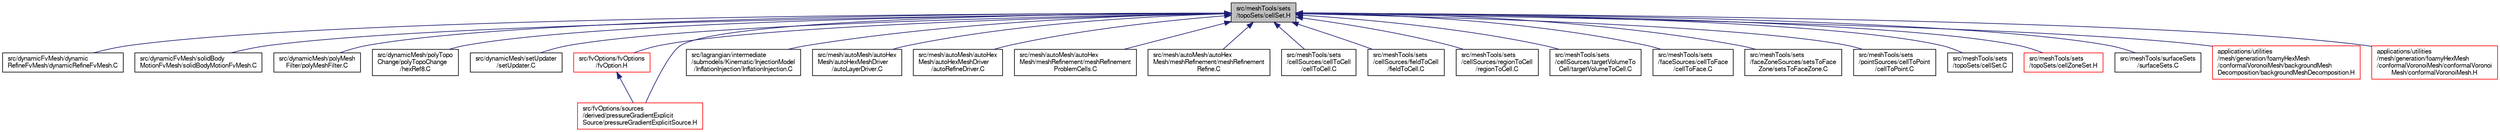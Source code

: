 digraph "src/meshTools/sets/topoSets/cellSet.H"
{
  bgcolor="transparent";
  edge [fontname="FreeSans",fontsize="10",labelfontname="FreeSans",labelfontsize="10"];
  node [fontname="FreeSans",fontsize="10",shape=record];
  Node120 [label="src/meshTools/sets\l/topoSets/cellSet.H",height=0.2,width=0.4,color="black", fillcolor="grey75", style="filled", fontcolor="black"];
  Node120 -> Node121 [dir="back",color="midnightblue",fontsize="10",style="solid",fontname="FreeSans"];
  Node121 [label="src/dynamicFvMesh/dynamic\lRefineFvMesh/dynamicRefineFvMesh.C",height=0.2,width=0.4,color="black",URL="$a00269.html"];
  Node120 -> Node122 [dir="back",color="midnightblue",fontsize="10",style="solid",fontname="FreeSans"];
  Node122 [label="src/dynamicFvMesh/solidBody\lMotionFvMesh/solidBodyMotionFvMesh.C",height=0.2,width=0.4,color="black",URL="$a00353.html"];
  Node120 -> Node123 [dir="back",color="midnightblue",fontsize="10",style="solid",fontname="FreeSans"];
  Node123 [label="src/dynamicMesh/polyMesh\lFilter/polyMeshFilter.C",height=0.2,width=0.4,color="black",URL="$a00656.html"];
  Node120 -> Node124 [dir="back",color="midnightblue",fontsize="10",style="solid",fontname="FreeSans"];
  Node124 [label="src/dynamicMesh/polyTopo\lChange/polyTopoChange\l/hexRef8.C",height=0.2,width=0.4,color="black",URL="$a00728.html"];
  Node120 -> Node125 [dir="back",color="midnightblue",fontsize="10",style="solid",fontname="FreeSans"];
  Node125 [label="src/dynamicMesh/setUpdater\l/setUpdater.C",height=0.2,width=0.4,color="black",URL="$a00839.html"];
  Node120 -> Node126 [dir="back",color="midnightblue",fontsize="10",style="solid",fontname="FreeSans"];
  Node126 [label="src/fvOptions/fvOptions\l/fvOption.H",height=0.2,width=0.4,color="red",URL="$a04613.html"];
  Node126 -> Node162 [dir="back",color="midnightblue",fontsize="10",style="solid",fontname="FreeSans"];
  Node162 [label="src/fvOptions/sources\l/derived/pressureGradientExplicit\lSource/pressureGradientExplicitSource.H",height=0.2,width=0.4,color="red",URL="$a04667.html"];
  Node120 -> Node162 [dir="back",color="midnightblue",fontsize="10",style="solid",fontname="FreeSans"];
  Node120 -> Node195 [dir="back",color="midnightblue",fontsize="10",style="solid",fontname="FreeSans"];
  Node195 [label="src/lagrangian/intermediate\l/submodels/Kinematic/InjectionModel\l/InflationInjection/InflationInjection.C",height=0.2,width=0.4,color="black",URL="$a05729.html"];
  Node120 -> Node196 [dir="back",color="midnightblue",fontsize="10",style="solid",fontname="FreeSans"];
  Node196 [label="src/mesh/autoMesh/autoHex\lMesh/autoHexMeshDriver\l/autoLayerDriver.C",height=0.2,width=0.4,color="black",URL="$a06833.html",tooltip="All to do with adding cell layers. "];
  Node120 -> Node197 [dir="back",color="midnightblue",fontsize="10",style="solid",fontname="FreeSans"];
  Node197 [label="src/mesh/autoMesh/autoHex\lMesh/autoHexMeshDriver\l/autoRefineDriver.C",height=0.2,width=0.4,color="black",URL="$a06845.html"];
  Node120 -> Node198 [dir="back",color="midnightblue",fontsize="10",style="solid",fontname="FreeSans"];
  Node198 [label="src/mesh/autoMesh/autoHex\lMesh/meshRefinement/meshRefinement\lProblemCells.C",height=0.2,width=0.4,color="black",URL="$a06929.html"];
  Node120 -> Node199 [dir="back",color="midnightblue",fontsize="10",style="solid",fontname="FreeSans"];
  Node199 [label="src/mesh/autoMesh/autoHex\lMesh/meshRefinement/meshRefinement\lRefine.C",height=0.2,width=0.4,color="black",URL="$a06932.html"];
  Node120 -> Node200 [dir="back",color="midnightblue",fontsize="10",style="solid",fontname="FreeSans"];
  Node200 [label="src/meshTools/sets\l/cellSources/cellToCell\l/cellToCell.C",height=0.2,width=0.4,color="black",URL="$a07859.html"];
  Node120 -> Node201 [dir="back",color="midnightblue",fontsize="10",style="solid",fontname="FreeSans"];
  Node201 [label="src/meshTools/sets\l/cellSources/fieldToCell\l/fieldToCell.C",height=0.2,width=0.4,color="black",URL="$a07892.html"];
  Node120 -> Node202 [dir="back",color="midnightblue",fontsize="10",style="solid",fontname="FreeSans"];
  Node202 [label="src/meshTools/sets\l/cellSources/regionToCell\l/regionToCell.C",height=0.2,width=0.4,color="black",URL="$a07922.html"];
  Node120 -> Node203 [dir="back",color="midnightblue",fontsize="10",style="solid",fontname="FreeSans"];
  Node203 [label="src/meshTools/sets\l/cellSources/targetVolumeTo\lCell/targetVolumeToCell.C",height=0.2,width=0.4,color="black",URL="$a07952.html"];
  Node120 -> Node204 [dir="back",color="midnightblue",fontsize="10",style="solid",fontname="FreeSans"];
  Node204 [label="src/meshTools/sets\l/faceSources/cellToFace\l/cellToFace.C",height=0.2,width=0.4,color="black",URL="$a07982.html"];
  Node120 -> Node205 [dir="back",color="midnightblue",fontsize="10",style="solid",fontname="FreeSans"];
  Node205 [label="src/meshTools/sets\l/faceZoneSources/setsToFace\lZone/setsToFaceZone.C",height=0.2,width=0.4,color="black",URL="$a08048.html"];
  Node120 -> Node206 [dir="back",color="midnightblue",fontsize="10",style="solid",fontname="FreeSans"];
  Node206 [label="src/meshTools/sets\l/pointSources/cellToPoint\l/cellToPoint.C",height=0.2,width=0.4,color="black",URL="$a08066.html"];
  Node120 -> Node207 [dir="back",color="midnightblue",fontsize="10",style="solid",fontname="FreeSans"];
  Node207 [label="src/meshTools/sets\l/topoSets/cellSet.C",height=0.2,width=0.4,color="black",URL="$a08114.html"];
  Node120 -> Node208 [dir="back",color="midnightblue",fontsize="10",style="solid",fontname="FreeSans"];
  Node208 [label="src/meshTools/sets\l/topoSets/cellZoneSet.H",height=0.2,width=0.4,color="red",URL="$a08123.html"];
  Node120 -> Node211 [dir="back",color="midnightblue",fontsize="10",style="solid",fontname="FreeSans"];
  Node211 [label="src/meshTools/surfaceSets\l/surfaceSets.C",height=0.2,width=0.4,color="black",URL="$a08162.html"];
  Node120 -> Node212 [dir="back",color="midnightblue",fontsize="10",style="solid",fontname="FreeSans"];
  Node212 [label="applications/utilities\l/mesh/generation/foamyHexMesh\l/conformalVoronoiMesh/backgroundMesh\lDecomposition/backgroundMeshDecomposition.H",height=0.2,width=0.4,color="red",URL="$a18035.html"];
  Node120 -> Node215 [dir="back",color="midnightblue",fontsize="10",style="solid",fontname="FreeSans"];
  Node215 [label="applications/utilities\l/mesh/generation/foamyHexMesh\l/conformalVoronoiMesh/conformalVoronoi\lMesh/conformalVoronoiMesh.H",height=0.2,width=0.4,color="red",URL="$a18179.html"];
}
